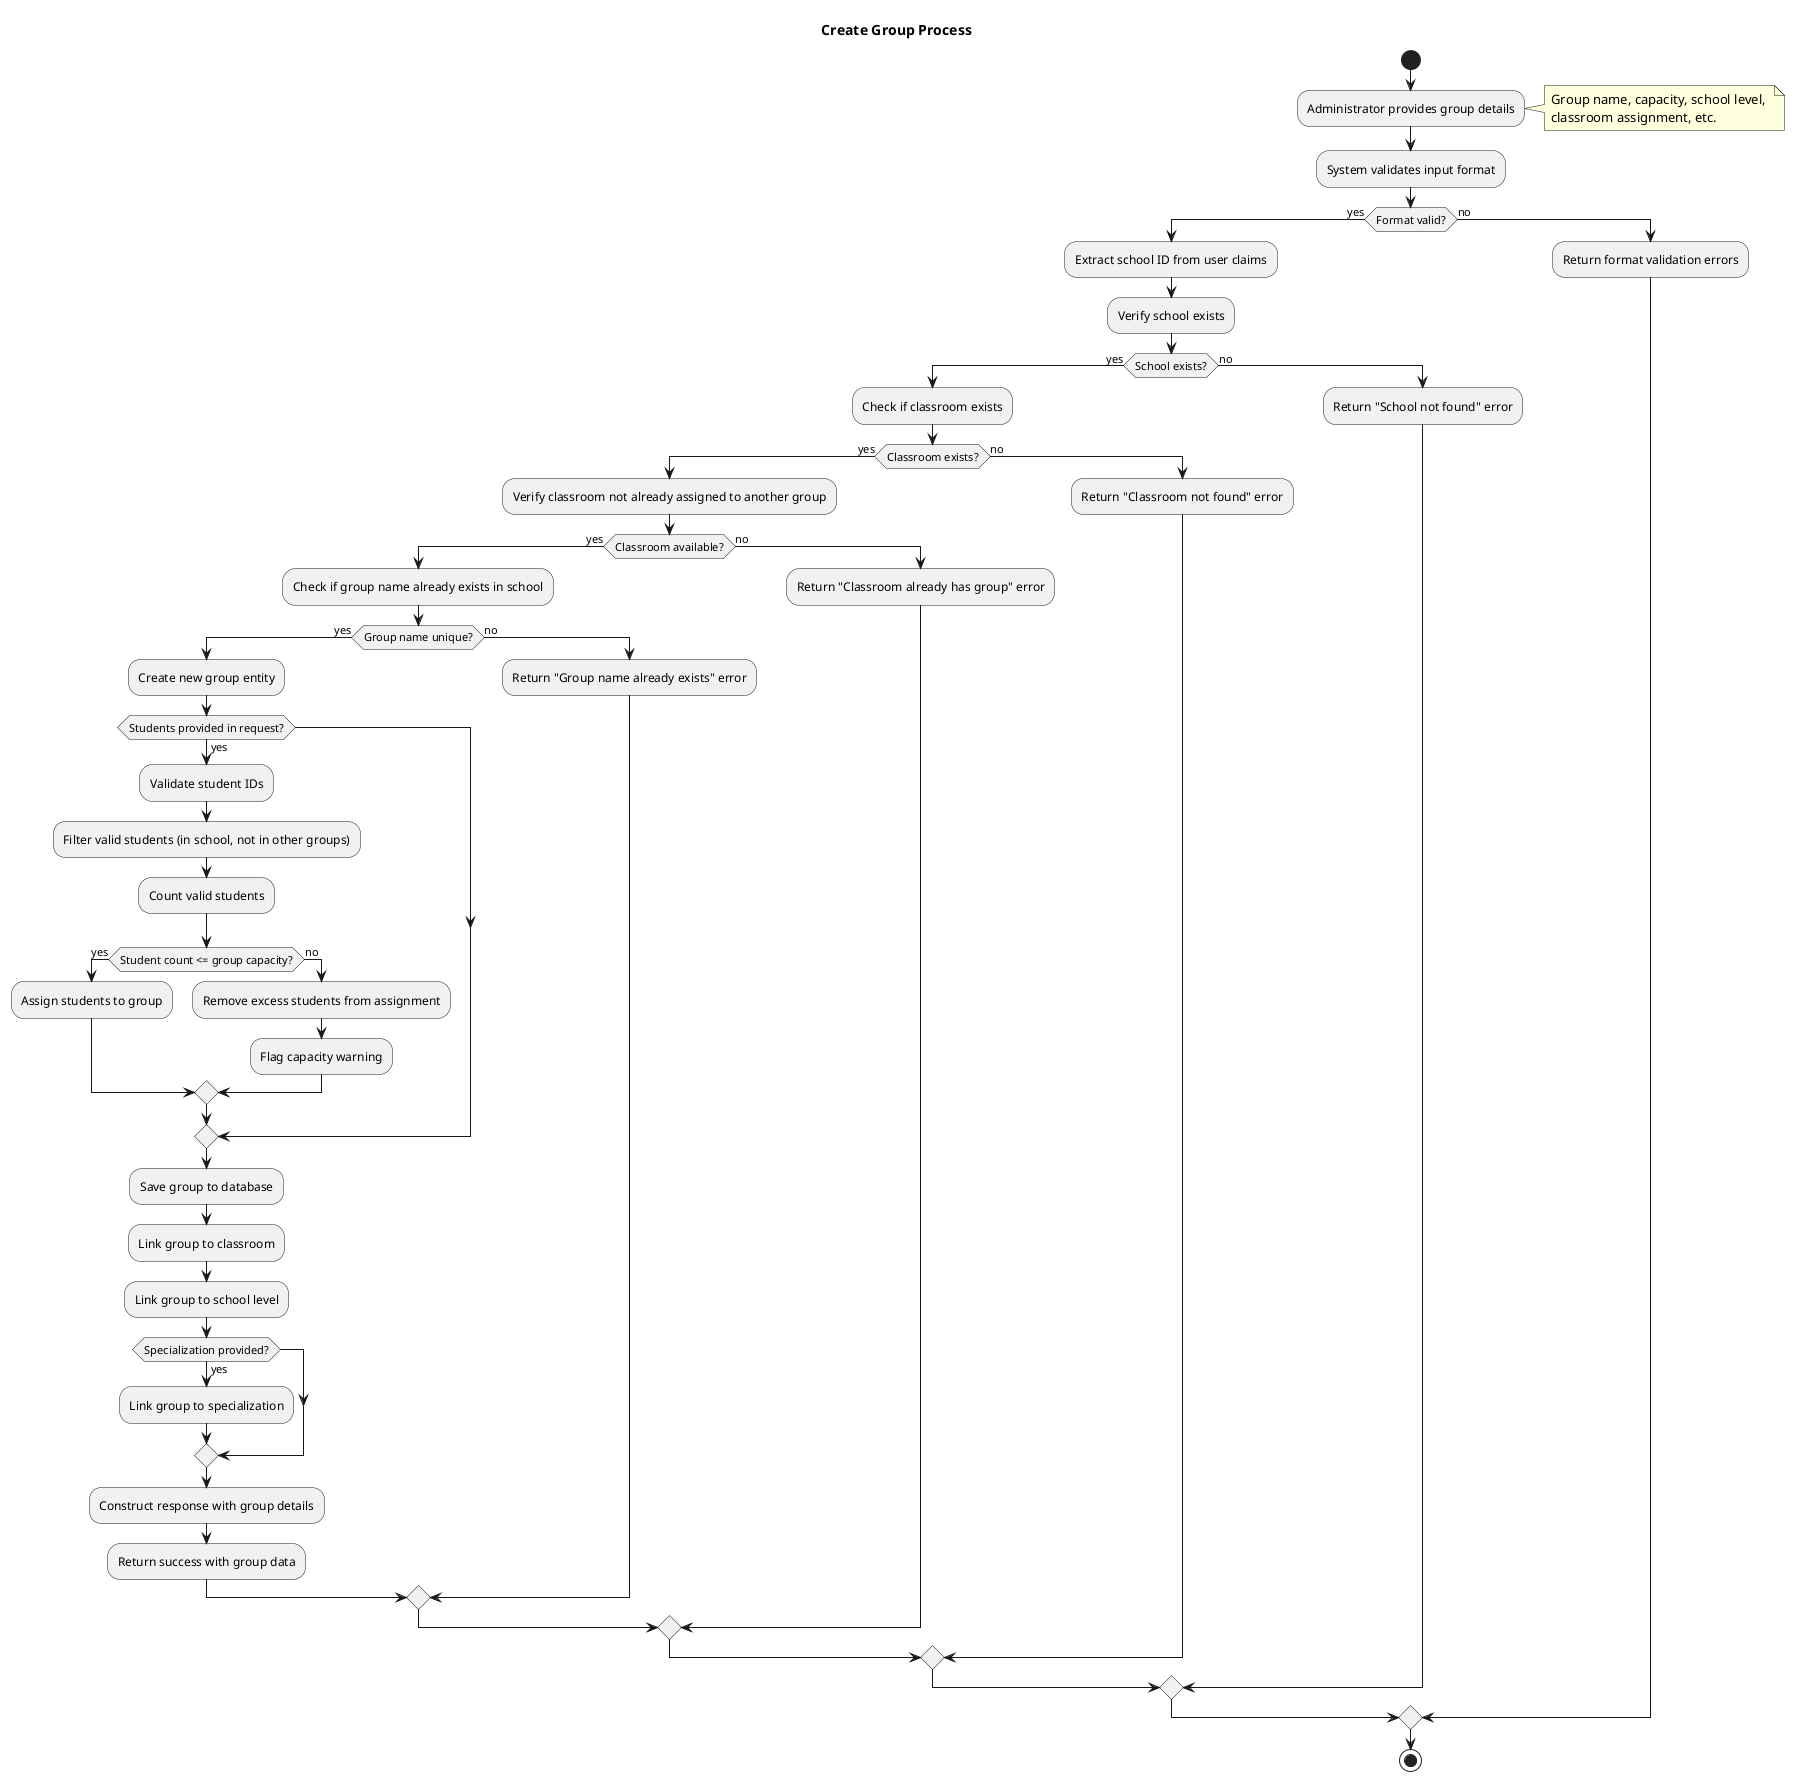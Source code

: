 @startuml Create Group Process
title Create Group Process

start
:Administrator provides group details;
note right
  Group name, capacity, school level, 
  classroom assignment, etc.
end note

:System validates input format;
if (Format valid?) then (yes)
  :Extract school ID from user claims;
  :Verify school exists;
  
  if (School exists?) then (yes)
    :Check if classroom exists;
    
    if (Classroom exists?) then (yes)
      :Verify classroom not already assigned to another group;
      
      if (Classroom available?) then (yes)
        :Check if group name already exists in school;
        
        if (Group name unique?) then (yes)
          :Create new group entity;
          
          if (Students provided in request?) then (yes)
            :Validate student IDs;
            :Filter valid students (in school, not in other groups);
            :Count valid students;
            
            if (Student count <= group capacity?) then (yes)
              :Assign students to group;
            else (no)
              :Remove excess students from assignment;
              :Flag capacity warning;
            endif
          endif
          
          :Save group to database;
          :Link group to classroom;
          :Link group to school level;
          
          if (Specialization provided?) then (yes)
            :Link group to specialization;
          endif
          
          :Construct response with group details;
          :Return success with group data;
          
        else (no)
          :Return "Group name already exists" error;
        endif
      else (no)
        :Return "Classroom already has group" error;
      endif
    else (no)
      :Return "Classroom not found" error;
    endif
  else (no)
    :Return "School not found" error;
  endif
else (no)
  :Return format validation errors;
endif

stop
@enduml
